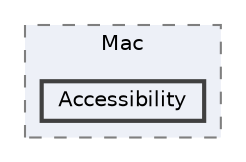 digraph "Accessibility"
{
 // INTERACTIVE_SVG=YES
 // LATEX_PDF_SIZE
  bgcolor="transparent";
  edge [fontname=Helvetica,fontsize=10,labelfontname=Helvetica,labelfontsize=10];
  node [fontname=Helvetica,fontsize=10,shape=box,height=0.2,width=0.4];
  compound=true
  subgraph clusterdir_697bc2f492929cf6ceb637c7485219d4 {
    graph [ bgcolor="#edf0f7", pencolor="grey50", label="Mac", fontname=Helvetica,fontsize=10 style="filled,dashed", URL="dir_697bc2f492929cf6ceb637c7485219d4.html",tooltip=""]
  dir_7a8a10e3e05c152d4982573d9ee74869 [label="Accessibility", fillcolor="#edf0f7", color="grey25", style="filled,bold", URL="dir_7a8a10e3e05c152d4982573d9ee74869.html",tooltip=""];
  }
}
